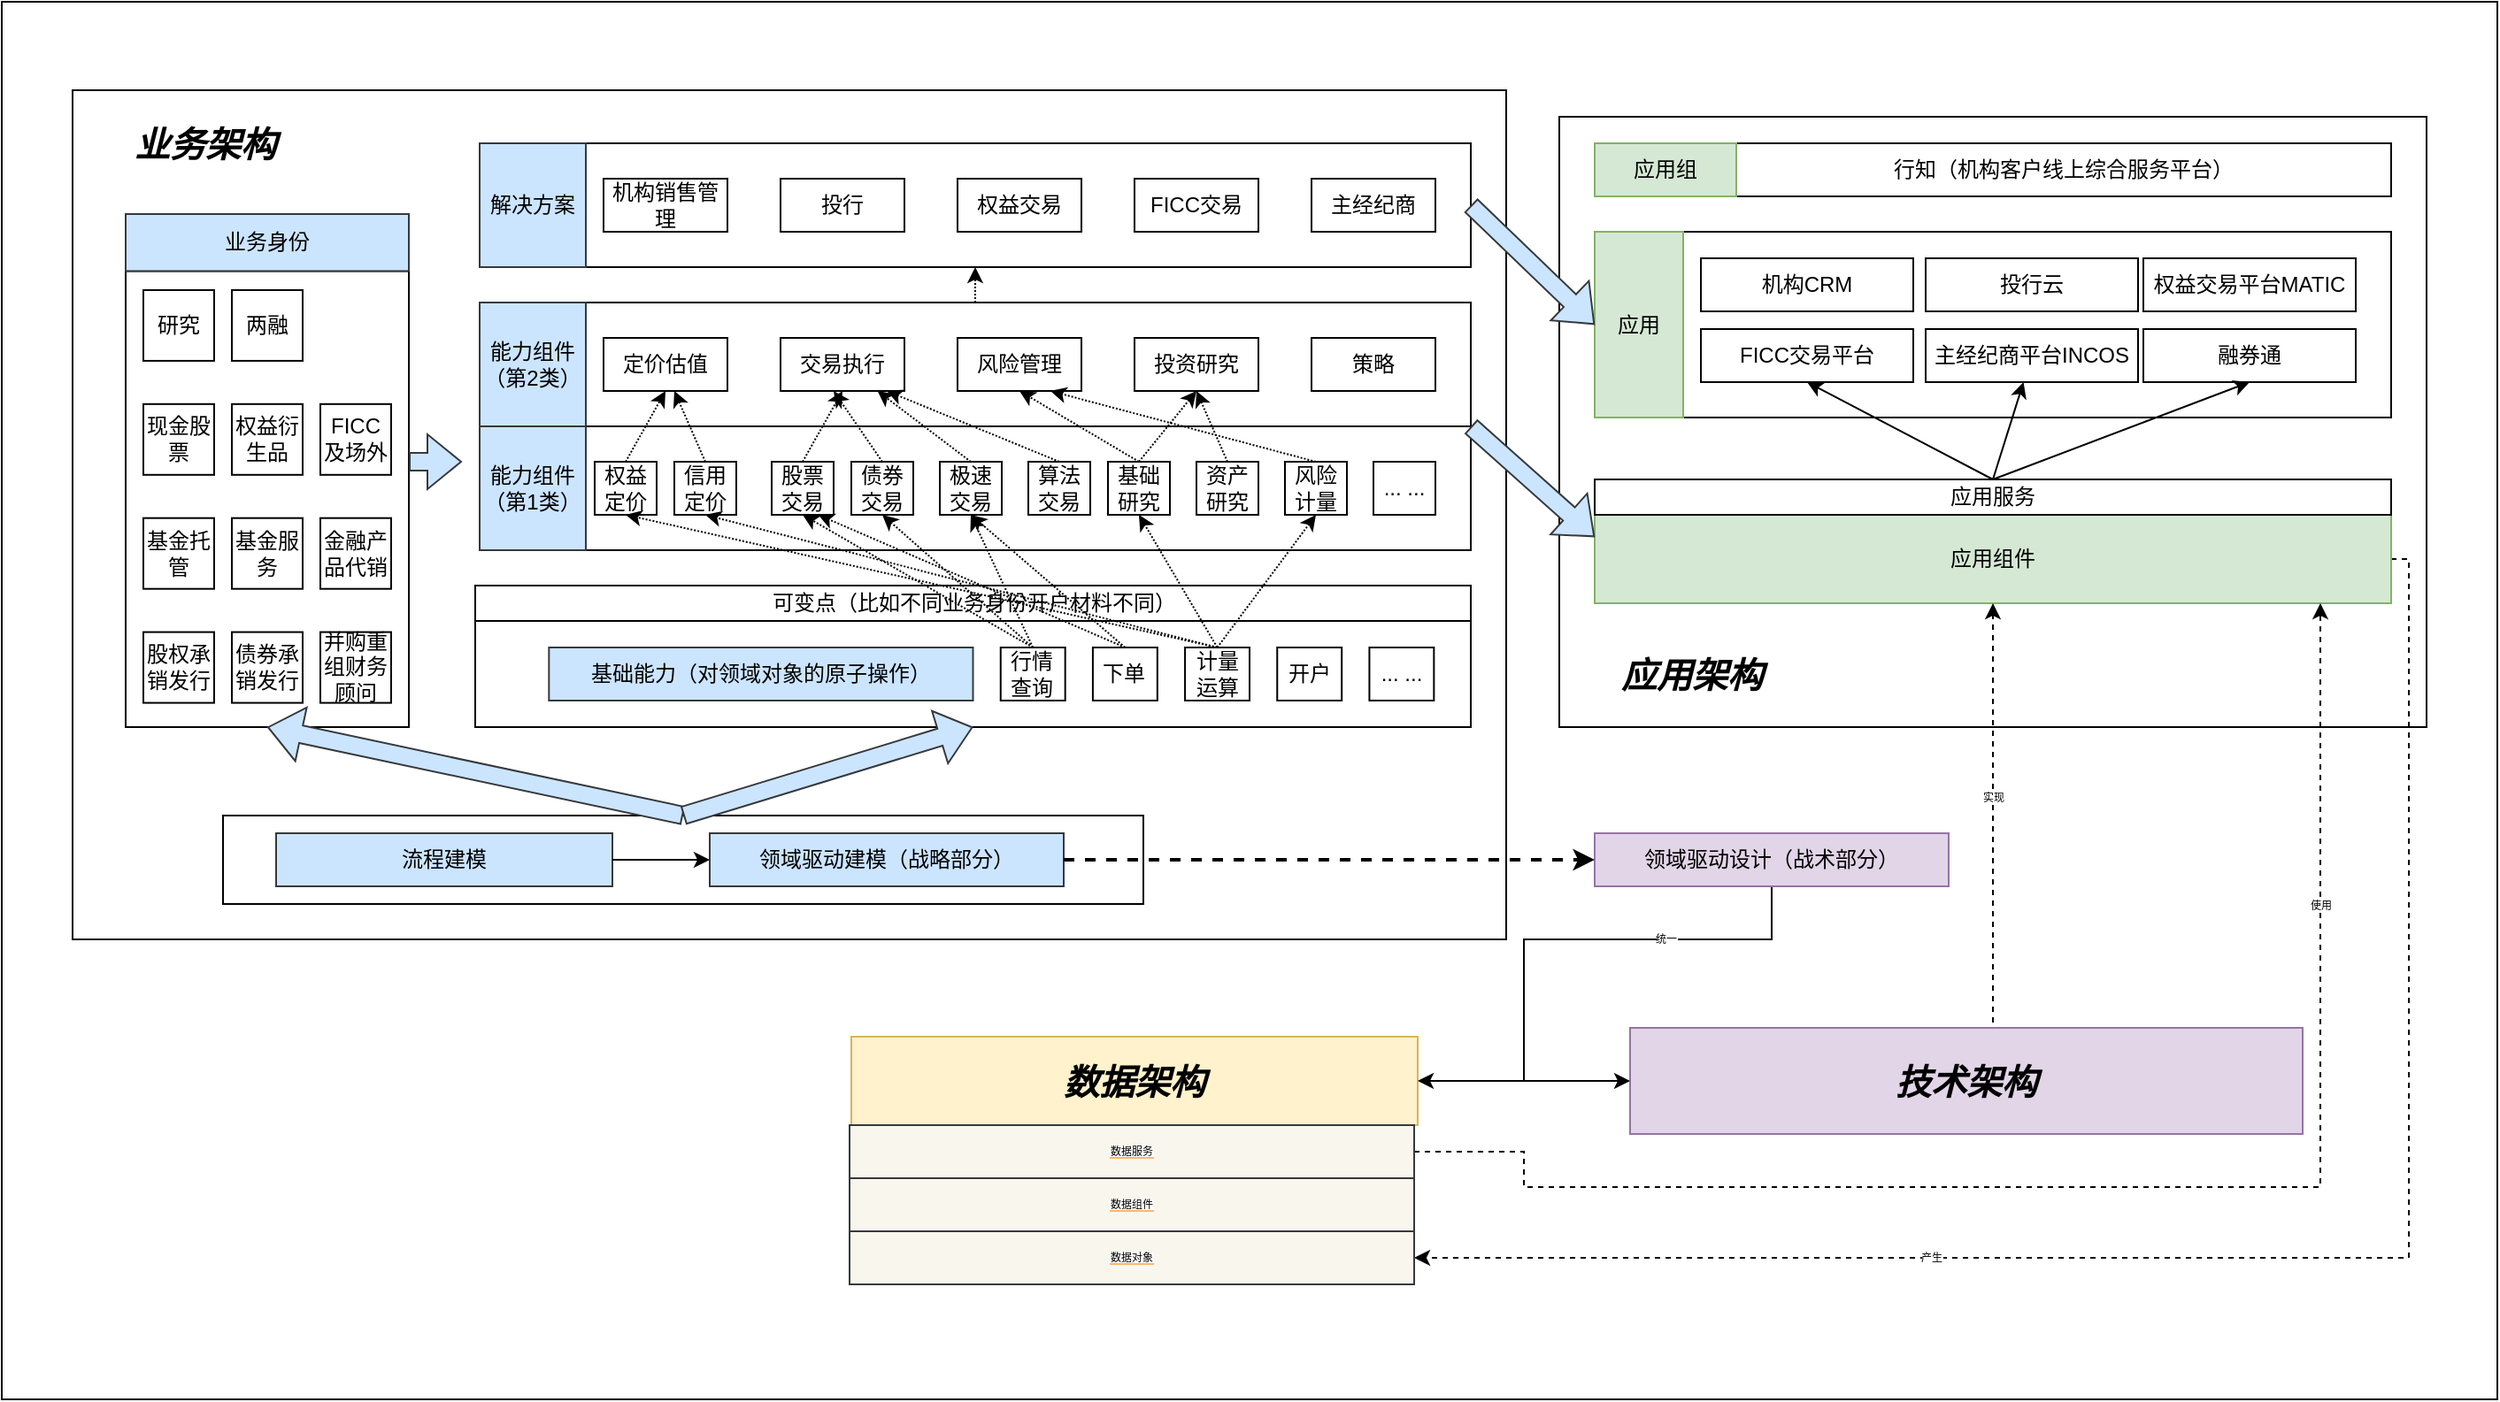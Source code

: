 <mxfile version="18.0.0" type="github">
  <diagram id="F-07AsuqGngknCG6S7us" name="第 1 页">
    <mxGraphModel dx="2365" dy="1393" grid="1" gridSize="10" guides="1" tooltips="1" connect="1" arrows="1" fold="1" page="1" pageScale="1" pageWidth="850" pageHeight="1100" math="0" shadow="0">
      <root>
        <mxCell id="0" />
        <mxCell id="1" parent="0" />
        <mxCell id="gdBLPPlD3JlrtYlogpjC-156" value="" style="rounded=0;whiteSpace=wrap;html=1;labelBackgroundColor=#FFB570;fontSize=6;fontColor=#000000;" vertex="1" parent="1">
          <mxGeometry x="150" y="155" width="1410" height="790" as="geometry" />
        </mxCell>
        <mxCell id="gdBLPPlD3JlrtYlogpjC-147" value="" style="rounded=0;whiteSpace=wrap;html=1;" vertex="1" parent="1">
          <mxGeometry x="190" y="205" width="810" height="480" as="geometry" />
        </mxCell>
        <mxCell id="gdBLPPlD3JlrtYlogpjC-146" value="" style="rounded=0;whiteSpace=wrap;html=1;" vertex="1" parent="1">
          <mxGeometry x="1030" y="220" width="490" height="345" as="geometry" />
        </mxCell>
        <mxCell id="gdBLPPlD3JlrtYlogpjC-123" value="" style="rounded=0;whiteSpace=wrap;html=1;" vertex="1" parent="1">
          <mxGeometry x="1100" y="285" width="400" height="105" as="geometry" />
        </mxCell>
        <mxCell id="gdBLPPlD3JlrtYlogpjC-18" value="" style="group" vertex="1" connectable="0" parent="1">
          <mxGeometry x="275" y="615" width="520" height="50" as="geometry" />
        </mxCell>
        <mxCell id="gdBLPPlD3JlrtYlogpjC-16" value="" style="rounded=0;whiteSpace=wrap;html=1;" vertex="1" parent="gdBLPPlD3JlrtYlogpjC-18">
          <mxGeometry width="520" height="50" as="geometry" />
        </mxCell>
        <mxCell id="gdBLPPlD3JlrtYlogpjC-14" value="流程建模" style="rounded=0;whiteSpace=wrap;html=1;fillColor=#cce5ff;strokeColor=#36393d;" vertex="1" parent="gdBLPPlD3JlrtYlogpjC-18">
          <mxGeometry x="30" y="10" width="190" height="30" as="geometry" />
        </mxCell>
        <mxCell id="gdBLPPlD3JlrtYlogpjC-15" value="领域驱动建模（战略部分）" style="rounded=0;whiteSpace=wrap;html=1;fillColor=#cce5ff;strokeColor=#36393d;" vertex="1" parent="gdBLPPlD3JlrtYlogpjC-18">
          <mxGeometry x="275" y="10" width="200" height="30" as="geometry" />
        </mxCell>
        <mxCell id="gdBLPPlD3JlrtYlogpjC-17" style="edgeStyle=orthogonalEdgeStyle;curved=1;rounded=0;orthogonalLoop=1;jettySize=auto;html=1;exitX=1;exitY=0.5;exitDx=0;exitDy=0;entryX=0;entryY=0.5;entryDx=0;entryDy=0;" edge="1" parent="gdBLPPlD3JlrtYlogpjC-18" source="gdBLPPlD3JlrtYlogpjC-14" target="gdBLPPlD3JlrtYlogpjC-15">
          <mxGeometry relative="1" as="geometry" />
        </mxCell>
        <mxCell id="gdBLPPlD3JlrtYlogpjC-73" value="" style="group" vertex="1" connectable="0" parent="1">
          <mxGeometry x="220" y="275" width="160" height="290" as="geometry" />
        </mxCell>
        <mxCell id="w-5nDEa_0-9KYwIn5jIa-20" value="" style="rounded=0;whiteSpace=wrap;html=1;" parent="gdBLPPlD3JlrtYlogpjC-73" vertex="1">
          <mxGeometry y="32.222" width="160" height="257.778" as="geometry" />
        </mxCell>
        <mxCell id="w-5nDEa_0-9KYwIn5jIa-6" value="研究" style="whiteSpace=wrap;html=1;aspect=fixed;" parent="gdBLPPlD3JlrtYlogpjC-73" vertex="1">
          <mxGeometry x="10" y="42.963" width="40" height="40" as="geometry" />
        </mxCell>
        <mxCell id="w-5nDEa_0-9KYwIn5jIa-7" value="两融" style="whiteSpace=wrap;html=1;aspect=fixed;" parent="gdBLPPlD3JlrtYlogpjC-73" vertex="1">
          <mxGeometry x="60" y="42.963" width="40" height="40" as="geometry" />
        </mxCell>
        <mxCell id="w-5nDEa_0-9KYwIn5jIa-8" value="现金股票" style="whiteSpace=wrap;html=1;aspect=fixed;" parent="gdBLPPlD3JlrtYlogpjC-73" vertex="1">
          <mxGeometry x="10" y="107.407" width="40" height="40" as="geometry" />
        </mxCell>
        <mxCell id="w-5nDEa_0-9KYwIn5jIa-9" value="权益衍生品" style="whiteSpace=wrap;html=1;aspect=fixed;" parent="gdBLPPlD3JlrtYlogpjC-73" vertex="1">
          <mxGeometry x="60" y="107.407" width="40" height="40" as="geometry" />
        </mxCell>
        <mxCell id="w-5nDEa_0-9KYwIn5jIa-10" value="FICC及场外" style="whiteSpace=wrap;html=1;aspect=fixed;" parent="gdBLPPlD3JlrtYlogpjC-73" vertex="1">
          <mxGeometry x="110" y="107.407" width="40" height="40" as="geometry" />
        </mxCell>
        <mxCell id="w-5nDEa_0-9KYwIn5jIa-11" value="基金托管" style="whiteSpace=wrap;html=1;aspect=fixed;" parent="gdBLPPlD3JlrtYlogpjC-73" vertex="1">
          <mxGeometry x="10" y="171.852" width="40" height="40" as="geometry" />
        </mxCell>
        <mxCell id="w-5nDEa_0-9KYwIn5jIa-12" value="基金服务" style="whiteSpace=wrap;html=1;aspect=fixed;" parent="gdBLPPlD3JlrtYlogpjC-73" vertex="1">
          <mxGeometry x="60" y="171.852" width="40" height="40" as="geometry" />
        </mxCell>
        <mxCell id="w-5nDEa_0-9KYwIn5jIa-13" value="金融产品代销" style="whiteSpace=wrap;html=1;aspect=fixed;" parent="gdBLPPlD3JlrtYlogpjC-73" vertex="1">
          <mxGeometry x="110" y="171.852" width="40" height="40" as="geometry" />
        </mxCell>
        <mxCell id="w-5nDEa_0-9KYwIn5jIa-14" value="股权承销发行" style="whiteSpace=wrap;html=1;aspect=fixed;" parent="gdBLPPlD3JlrtYlogpjC-73" vertex="1">
          <mxGeometry x="10" y="236.296" width="40" height="40" as="geometry" />
        </mxCell>
        <mxCell id="w-5nDEa_0-9KYwIn5jIa-15" value="债券承销发行" style="whiteSpace=wrap;html=1;aspect=fixed;" parent="gdBLPPlD3JlrtYlogpjC-73" vertex="1">
          <mxGeometry x="60" y="236.296" width="40" height="40" as="geometry" />
        </mxCell>
        <mxCell id="w-5nDEa_0-9KYwIn5jIa-16" value="并购重组财务顾问" style="whiteSpace=wrap;html=1;aspect=fixed;" parent="gdBLPPlD3JlrtYlogpjC-73" vertex="1">
          <mxGeometry x="110" y="236.296" width="40" height="40" as="geometry" />
        </mxCell>
        <mxCell id="gdBLPPlD3JlrtYlogpjC-1" value="业务身份" style="rounded=0;whiteSpace=wrap;html=1;fillColor=#cce5ff;strokeColor=#36393d;" vertex="1" parent="gdBLPPlD3JlrtYlogpjC-73">
          <mxGeometry width="160" height="32.222" as="geometry" />
        </mxCell>
        <mxCell id="gdBLPPlD3JlrtYlogpjC-75" value="" style="group;fillColor=#cce5ff;strokeColor=#36393d;" vertex="1" connectable="0" parent="1">
          <mxGeometry x="420" y="395" width="560" height="70" as="geometry" />
        </mxCell>
        <mxCell id="gdBLPPlD3JlrtYlogpjC-67" value="" style="rounded=0;whiteSpace=wrap;html=1;" vertex="1" parent="gdBLPPlD3JlrtYlogpjC-75">
          <mxGeometry width="560" height="70" as="geometry" />
        </mxCell>
        <mxCell id="gdBLPPlD3JlrtYlogpjC-41" value="权益定价" style="rounded=0;whiteSpace=wrap;html=1;" vertex="1" parent="gdBLPPlD3JlrtYlogpjC-75">
          <mxGeometry x="65" y="20" width="35" height="30" as="geometry" />
        </mxCell>
        <mxCell id="gdBLPPlD3JlrtYlogpjC-43" value="信用定价" style="rounded=0;whiteSpace=wrap;html=1;" vertex="1" parent="gdBLPPlD3JlrtYlogpjC-75">
          <mxGeometry x="110" y="20" width="35" height="30" as="geometry" />
        </mxCell>
        <mxCell id="gdBLPPlD3JlrtYlogpjC-44" value="股票交易" style="rounded=0;whiteSpace=wrap;html=1;" vertex="1" parent="gdBLPPlD3JlrtYlogpjC-75">
          <mxGeometry x="165" y="20" width="35" height="30" as="geometry" />
        </mxCell>
        <mxCell id="gdBLPPlD3JlrtYlogpjC-45" value="债券交易" style="rounded=0;whiteSpace=wrap;html=1;" vertex="1" parent="gdBLPPlD3JlrtYlogpjC-75">
          <mxGeometry x="210" y="20" width="35" height="30" as="geometry" />
        </mxCell>
        <mxCell id="gdBLPPlD3JlrtYlogpjC-46" value="极速交易" style="rounded=0;whiteSpace=wrap;html=1;" vertex="1" parent="gdBLPPlD3JlrtYlogpjC-75">
          <mxGeometry x="260" y="20" width="35" height="30" as="geometry" />
        </mxCell>
        <mxCell id="gdBLPPlD3JlrtYlogpjC-50" value="算法交易" style="rounded=0;whiteSpace=wrap;html=1;" vertex="1" parent="gdBLPPlD3JlrtYlogpjC-75">
          <mxGeometry x="310" y="20" width="35" height="30" as="geometry" />
        </mxCell>
        <mxCell id="gdBLPPlD3JlrtYlogpjC-55" value="基础研究" style="rounded=0;whiteSpace=wrap;html=1;" vertex="1" parent="gdBLPPlD3JlrtYlogpjC-75">
          <mxGeometry x="355" y="20" width="35" height="30" as="geometry" />
        </mxCell>
        <mxCell id="gdBLPPlD3JlrtYlogpjC-56" value="资产研究" style="rounded=0;whiteSpace=wrap;html=1;" vertex="1" parent="gdBLPPlD3JlrtYlogpjC-75">
          <mxGeometry x="405" y="20" width="35" height="30" as="geometry" />
        </mxCell>
        <mxCell id="gdBLPPlD3JlrtYlogpjC-57" value="风险计量" style="rounded=0;whiteSpace=wrap;html=1;" vertex="1" parent="gdBLPPlD3JlrtYlogpjC-75">
          <mxGeometry x="455" y="20" width="35" height="30" as="geometry" />
        </mxCell>
        <mxCell id="gdBLPPlD3JlrtYlogpjC-58" value="... ..." style="rounded=0;whiteSpace=wrap;html=1;" vertex="1" parent="gdBLPPlD3JlrtYlogpjC-75">
          <mxGeometry x="505" y="20" width="35" height="30" as="geometry" />
        </mxCell>
        <mxCell id="gdBLPPlD3JlrtYlogpjC-70" value="能力组件（第1类）" style="rounded=0;whiteSpace=wrap;html=1;fillColor=#cce5ff;strokeColor=#36393d;" vertex="1" parent="gdBLPPlD3JlrtYlogpjC-75">
          <mxGeometry width="60" height="70" as="geometry" />
        </mxCell>
        <mxCell id="gdBLPPlD3JlrtYlogpjC-76" value="" style="group" vertex="1" connectable="0" parent="1">
          <mxGeometry x="420" y="325" width="560" height="70" as="geometry" />
        </mxCell>
        <mxCell id="gdBLPPlD3JlrtYlogpjC-68" value="" style="rounded=0;whiteSpace=wrap;html=1;" vertex="1" parent="gdBLPPlD3JlrtYlogpjC-76">
          <mxGeometry width="560" height="70" as="geometry" />
        </mxCell>
        <mxCell id="gdBLPPlD3JlrtYlogpjC-33" value="定价估值" style="rounded=0;whiteSpace=wrap;html=1;" vertex="1" parent="gdBLPPlD3JlrtYlogpjC-76">
          <mxGeometry x="70" y="20" width="70" height="30" as="geometry" />
        </mxCell>
        <mxCell id="gdBLPPlD3JlrtYlogpjC-36" value="交易执行" style="rounded=0;whiteSpace=wrap;html=1;" vertex="1" parent="gdBLPPlD3JlrtYlogpjC-76">
          <mxGeometry x="170" y="20" width="70" height="30" as="geometry" />
        </mxCell>
        <mxCell id="gdBLPPlD3JlrtYlogpjC-37" value="风险管理" style="rounded=0;whiteSpace=wrap;html=1;" vertex="1" parent="gdBLPPlD3JlrtYlogpjC-76">
          <mxGeometry x="270" y="20" width="70" height="30" as="geometry" />
        </mxCell>
        <mxCell id="gdBLPPlD3JlrtYlogpjC-39" value="投资研究" style="rounded=0;whiteSpace=wrap;html=1;" vertex="1" parent="gdBLPPlD3JlrtYlogpjC-76">
          <mxGeometry x="370" y="20" width="70" height="30" as="geometry" />
        </mxCell>
        <mxCell id="gdBLPPlD3JlrtYlogpjC-54" value="策略" style="rounded=0;whiteSpace=wrap;html=1;" vertex="1" parent="gdBLPPlD3JlrtYlogpjC-76">
          <mxGeometry x="470" y="20" width="70" height="30" as="geometry" />
        </mxCell>
        <mxCell id="gdBLPPlD3JlrtYlogpjC-71" value="能力组件（第2类）" style="rounded=0;whiteSpace=wrap;html=1;fillColor=#cce5ff;strokeColor=#36393d;" vertex="1" parent="gdBLPPlD3JlrtYlogpjC-76">
          <mxGeometry width="60" height="70" as="geometry" />
        </mxCell>
        <mxCell id="gdBLPPlD3JlrtYlogpjC-77" value="" style="group" vertex="1" connectable="0" parent="1">
          <mxGeometry x="420" y="235" width="560" height="70" as="geometry" />
        </mxCell>
        <mxCell id="gdBLPPlD3JlrtYlogpjC-78" value="" style="rounded=0;whiteSpace=wrap;html=1;" vertex="1" parent="gdBLPPlD3JlrtYlogpjC-77">
          <mxGeometry width="560" height="70" as="geometry" />
        </mxCell>
        <mxCell id="gdBLPPlD3JlrtYlogpjC-79" value="机构销售管理" style="rounded=0;whiteSpace=wrap;html=1;" vertex="1" parent="gdBLPPlD3JlrtYlogpjC-77">
          <mxGeometry x="70" y="20" width="70" height="30" as="geometry" />
        </mxCell>
        <mxCell id="gdBLPPlD3JlrtYlogpjC-80" value="投行" style="rounded=0;whiteSpace=wrap;html=1;" vertex="1" parent="gdBLPPlD3JlrtYlogpjC-77">
          <mxGeometry x="170" y="20" width="70" height="30" as="geometry" />
        </mxCell>
        <mxCell id="gdBLPPlD3JlrtYlogpjC-81" value="权益交易" style="rounded=0;whiteSpace=wrap;html=1;" vertex="1" parent="gdBLPPlD3JlrtYlogpjC-77">
          <mxGeometry x="270" y="20" width="70" height="30" as="geometry" />
        </mxCell>
        <mxCell id="gdBLPPlD3JlrtYlogpjC-82" value="FICC交易" style="rounded=0;whiteSpace=wrap;html=1;" vertex="1" parent="gdBLPPlD3JlrtYlogpjC-77">
          <mxGeometry x="370" y="20" width="70" height="30" as="geometry" />
        </mxCell>
        <mxCell id="gdBLPPlD3JlrtYlogpjC-83" value="主经纪商" style="rounded=0;whiteSpace=wrap;html=1;" vertex="1" parent="gdBLPPlD3JlrtYlogpjC-77">
          <mxGeometry x="470" y="20" width="70" height="30" as="geometry" />
        </mxCell>
        <mxCell id="gdBLPPlD3JlrtYlogpjC-84" value="解决方案" style="rounded=0;whiteSpace=wrap;html=1;fillColor=#cce5ff;strokeColor=#36393d;" vertex="1" parent="gdBLPPlD3JlrtYlogpjC-77">
          <mxGeometry width="60" height="70" as="geometry" />
        </mxCell>
        <mxCell id="gdBLPPlD3JlrtYlogpjC-88" value="" style="shape=flexArrow;endArrow=classic;html=1;rounded=0;curved=1;fillColor=#cce5ff;strokeColor=#36393d;" edge="1" parent="1">
          <mxGeometry width="50" height="50" relative="1" as="geometry">
            <mxPoint x="380" y="415" as="sourcePoint" />
            <mxPoint x="410" y="415" as="targetPoint" />
          </mxGeometry>
        </mxCell>
        <mxCell id="gdBLPPlD3JlrtYlogpjC-90" value="" style="group" vertex="1" connectable="0" parent="1">
          <mxGeometry x="417.5" y="485" width="562.5" height="80" as="geometry" />
        </mxCell>
        <mxCell id="gdBLPPlD3JlrtYlogpjC-69" value="" style="group" vertex="1" connectable="0" parent="gdBLPPlD3JlrtYlogpjC-90">
          <mxGeometry y="20" width="562.5" height="60" as="geometry" />
        </mxCell>
        <mxCell id="gdBLPPlD3JlrtYlogpjC-65" value="" style="rounded=0;whiteSpace=wrap;html=1;" vertex="1" parent="gdBLPPlD3JlrtYlogpjC-69">
          <mxGeometry width="562.5" height="60" as="geometry" />
        </mxCell>
        <mxCell id="gdBLPPlD3JlrtYlogpjC-59" value="行情查询" style="rounded=0;whiteSpace=wrap;html=1;" vertex="1" parent="gdBLPPlD3JlrtYlogpjC-69">
          <mxGeometry x="296.875" y="15" width="36.458" height="30" as="geometry" />
        </mxCell>
        <mxCell id="gdBLPPlD3JlrtYlogpjC-60" value="下单" style="rounded=0;whiteSpace=wrap;html=1;" vertex="1" parent="gdBLPPlD3JlrtYlogpjC-69">
          <mxGeometry x="348.958" y="15" width="36.458" height="30" as="geometry" />
        </mxCell>
        <mxCell id="gdBLPPlD3JlrtYlogpjC-61" value="计量运算" style="rounded=0;whiteSpace=wrap;html=1;" vertex="1" parent="gdBLPPlD3JlrtYlogpjC-69">
          <mxGeometry x="401.042" y="15" width="36.458" height="30" as="geometry" />
        </mxCell>
        <mxCell id="gdBLPPlD3JlrtYlogpjC-63" value="... ..." style="rounded=0;whiteSpace=wrap;html=1;" vertex="1" parent="gdBLPPlD3JlrtYlogpjC-69">
          <mxGeometry x="505.208" y="15" width="36.458" height="30" as="geometry" />
        </mxCell>
        <mxCell id="gdBLPPlD3JlrtYlogpjC-64" value="开户" style="rounded=0;whiteSpace=wrap;html=1;" vertex="1" parent="gdBLPPlD3JlrtYlogpjC-69">
          <mxGeometry x="453.125" y="15" width="36.458" height="30" as="geometry" />
        </mxCell>
        <mxCell id="gdBLPPlD3JlrtYlogpjC-66" value="基础能力（对领域对象的原子操作）" style="text;html=1;strokeColor=#36393d;fillColor=#cce5ff;align=center;verticalAlign=middle;whiteSpace=wrap;rounded=0;" vertex="1" parent="gdBLPPlD3JlrtYlogpjC-69">
          <mxGeometry x="41.667" y="15" width="239.583" height="30" as="geometry" />
        </mxCell>
        <mxCell id="gdBLPPlD3JlrtYlogpjC-72" value="可变点（比如不同业务身份开户材料不同）" style="rounded=0;whiteSpace=wrap;html=1;" vertex="1" parent="gdBLPPlD3JlrtYlogpjC-90">
          <mxGeometry width="562.5" height="20" as="geometry" />
        </mxCell>
        <mxCell id="gdBLPPlD3JlrtYlogpjC-95" style="edgeStyle=none;rounded=0;orthogonalLoop=1;jettySize=auto;html=1;exitX=0.5;exitY=0;exitDx=0;exitDy=0;entryX=0.5;entryY=1;entryDx=0;entryDy=0;dashed=1;dashPattern=1 1;" edge="1" parent="1" source="gdBLPPlD3JlrtYlogpjC-59" target="gdBLPPlD3JlrtYlogpjC-44">
          <mxGeometry relative="1" as="geometry" />
        </mxCell>
        <mxCell id="gdBLPPlD3JlrtYlogpjC-96" style="edgeStyle=none;rounded=0;orthogonalLoop=1;jettySize=auto;html=1;exitX=0.5;exitY=0;exitDx=0;exitDy=0;entryX=0.5;entryY=1;entryDx=0;entryDy=0;dashed=1;dashPattern=1 1;" edge="1" parent="1" source="gdBLPPlD3JlrtYlogpjC-59" target="gdBLPPlD3JlrtYlogpjC-45">
          <mxGeometry relative="1" as="geometry" />
        </mxCell>
        <mxCell id="gdBLPPlD3JlrtYlogpjC-97" style="edgeStyle=none;rounded=0;orthogonalLoop=1;jettySize=auto;html=1;exitX=0.5;exitY=0;exitDx=0;exitDy=0;entryX=0.5;entryY=1;entryDx=0;entryDy=0;dashed=1;dashPattern=1 1;" edge="1" parent="1" source="gdBLPPlD3JlrtYlogpjC-59" target="gdBLPPlD3JlrtYlogpjC-46">
          <mxGeometry relative="1" as="geometry" />
        </mxCell>
        <mxCell id="gdBLPPlD3JlrtYlogpjC-98" style="edgeStyle=none;rounded=0;orthogonalLoop=1;jettySize=auto;html=1;exitX=0.5;exitY=0;exitDx=0;exitDy=0;entryX=0.5;entryY=1;entryDx=0;entryDy=0;dashed=1;dashPattern=1 1;" edge="1" parent="1" source="gdBLPPlD3JlrtYlogpjC-60" target="gdBLPPlD3JlrtYlogpjC-46">
          <mxGeometry relative="1" as="geometry" />
        </mxCell>
        <mxCell id="gdBLPPlD3JlrtYlogpjC-99" style="edgeStyle=none;rounded=0;orthogonalLoop=1;jettySize=auto;html=1;exitX=0.5;exitY=0;exitDx=0;exitDy=0;entryX=0.75;entryY=1;entryDx=0;entryDy=0;dashed=1;dashPattern=1 1;" edge="1" parent="1" source="gdBLPPlD3JlrtYlogpjC-60" target="gdBLPPlD3JlrtYlogpjC-44">
          <mxGeometry relative="1" as="geometry" />
        </mxCell>
        <mxCell id="gdBLPPlD3JlrtYlogpjC-100" style="edgeStyle=none;rounded=0;orthogonalLoop=1;jettySize=auto;html=1;exitX=0.5;exitY=0;exitDx=0;exitDy=0;entryX=0.5;entryY=1;entryDx=0;entryDy=0;dashed=1;dashPattern=1 1;" edge="1" parent="1" source="gdBLPPlD3JlrtYlogpjC-61" target="gdBLPPlD3JlrtYlogpjC-41">
          <mxGeometry relative="1" as="geometry" />
        </mxCell>
        <mxCell id="gdBLPPlD3JlrtYlogpjC-101" style="edgeStyle=none;rounded=0;orthogonalLoop=1;jettySize=auto;html=1;exitX=0.5;exitY=0;exitDx=0;exitDy=0;entryX=0.5;entryY=1;entryDx=0;entryDy=0;dashed=1;dashPattern=1 1;" edge="1" parent="1" source="gdBLPPlD3JlrtYlogpjC-61" target="gdBLPPlD3JlrtYlogpjC-43">
          <mxGeometry relative="1" as="geometry" />
        </mxCell>
        <mxCell id="gdBLPPlD3JlrtYlogpjC-102" style="edgeStyle=none;rounded=0;orthogonalLoop=1;jettySize=auto;html=1;exitX=0.5;exitY=0;exitDx=0;exitDy=0;entryX=0.5;entryY=1;entryDx=0;entryDy=0;dashed=1;dashPattern=1 1;" edge="1" parent="1" source="gdBLPPlD3JlrtYlogpjC-61" target="gdBLPPlD3JlrtYlogpjC-57">
          <mxGeometry relative="1" as="geometry" />
        </mxCell>
        <mxCell id="gdBLPPlD3JlrtYlogpjC-103" style="edgeStyle=none;rounded=0;orthogonalLoop=1;jettySize=auto;html=1;exitX=0.5;exitY=0;exitDx=0;exitDy=0;entryX=0.5;entryY=1;entryDx=0;entryDy=0;dashed=1;dashPattern=1 1;" edge="1" parent="1" source="gdBLPPlD3JlrtYlogpjC-61" target="gdBLPPlD3JlrtYlogpjC-55">
          <mxGeometry relative="1" as="geometry" />
        </mxCell>
        <mxCell id="gdBLPPlD3JlrtYlogpjC-104" style="edgeStyle=none;rounded=0;orthogonalLoop=1;jettySize=auto;html=1;exitX=0.5;exitY=0;exitDx=0;exitDy=0;entryX=0.5;entryY=1;entryDx=0;entryDy=0;dashed=1;dashPattern=1 1;" edge="1" parent="1" source="gdBLPPlD3JlrtYlogpjC-41" target="gdBLPPlD3JlrtYlogpjC-33">
          <mxGeometry relative="1" as="geometry" />
        </mxCell>
        <mxCell id="gdBLPPlD3JlrtYlogpjC-105" style="edgeStyle=none;rounded=0;orthogonalLoop=1;jettySize=auto;html=1;exitX=0.5;exitY=0;exitDx=0;exitDy=0;dashed=1;dashPattern=1 1;" edge="1" parent="1" source="gdBLPPlD3JlrtYlogpjC-43">
          <mxGeometry relative="1" as="geometry">
            <mxPoint x="530" y="375" as="targetPoint" />
          </mxGeometry>
        </mxCell>
        <mxCell id="gdBLPPlD3JlrtYlogpjC-106" style="edgeStyle=none;rounded=0;orthogonalLoop=1;jettySize=auto;html=1;exitX=0.5;exitY=0;exitDx=0;exitDy=0;entryX=0.5;entryY=1;entryDx=0;entryDy=0;dashed=1;dashPattern=1 1;" edge="1" parent="1" source="gdBLPPlD3JlrtYlogpjC-44" target="gdBLPPlD3JlrtYlogpjC-36">
          <mxGeometry relative="1" as="geometry" />
        </mxCell>
        <mxCell id="gdBLPPlD3JlrtYlogpjC-107" style="edgeStyle=none;rounded=0;orthogonalLoop=1;jettySize=auto;html=1;exitX=0.5;exitY=0;exitDx=0;exitDy=0;dashed=1;dashPattern=1 1;" edge="1" parent="1" source="gdBLPPlD3JlrtYlogpjC-45">
          <mxGeometry relative="1" as="geometry">
            <mxPoint x="620" y="375" as="targetPoint" />
          </mxGeometry>
        </mxCell>
        <mxCell id="gdBLPPlD3JlrtYlogpjC-108" style="edgeStyle=none;rounded=0;orthogonalLoop=1;jettySize=auto;html=1;exitX=0.5;exitY=0;exitDx=0;exitDy=0;dashed=1;dashPattern=1 1;" edge="1" parent="1" source="gdBLPPlD3JlrtYlogpjC-46" target="gdBLPPlD3JlrtYlogpjC-36">
          <mxGeometry relative="1" as="geometry" />
        </mxCell>
        <mxCell id="gdBLPPlD3JlrtYlogpjC-109" style="edgeStyle=none;rounded=0;orthogonalLoop=1;jettySize=auto;html=1;exitX=0.5;exitY=0;exitDx=0;exitDy=0;dashed=1;dashPattern=1 1;" edge="1" parent="1" source="gdBLPPlD3JlrtYlogpjC-50">
          <mxGeometry relative="1" as="geometry">
            <mxPoint x="650" y="375" as="targetPoint" />
          </mxGeometry>
        </mxCell>
        <mxCell id="gdBLPPlD3JlrtYlogpjC-110" style="edgeStyle=none;rounded=0;orthogonalLoop=1;jettySize=auto;html=1;exitX=0.5;exitY=0;exitDx=0;exitDy=0;entryX=0.5;entryY=1;entryDx=0;entryDy=0;dashed=1;dashPattern=1 1;" edge="1" parent="1" source="gdBLPPlD3JlrtYlogpjC-55" target="gdBLPPlD3JlrtYlogpjC-37">
          <mxGeometry relative="1" as="geometry" />
        </mxCell>
        <mxCell id="gdBLPPlD3JlrtYlogpjC-111" style="edgeStyle=none;rounded=0;orthogonalLoop=1;jettySize=auto;html=1;exitX=0.5;exitY=0;exitDx=0;exitDy=0;entryX=0.5;entryY=1;entryDx=0;entryDy=0;dashed=1;dashPattern=1 1;" edge="1" parent="1" source="gdBLPPlD3JlrtYlogpjC-55" target="gdBLPPlD3JlrtYlogpjC-39">
          <mxGeometry relative="1" as="geometry" />
        </mxCell>
        <mxCell id="gdBLPPlD3JlrtYlogpjC-112" style="edgeStyle=none;rounded=0;orthogonalLoop=1;jettySize=auto;html=1;exitX=0.5;exitY=0;exitDx=0;exitDy=0;entryX=0.5;entryY=1;entryDx=0;entryDy=0;dashed=1;dashPattern=1 1;" edge="1" parent="1" source="gdBLPPlD3JlrtYlogpjC-56" target="gdBLPPlD3JlrtYlogpjC-39">
          <mxGeometry relative="1" as="geometry" />
        </mxCell>
        <mxCell id="gdBLPPlD3JlrtYlogpjC-113" style="edgeStyle=none;rounded=0;orthogonalLoop=1;jettySize=auto;html=1;exitX=0.5;exitY=0;exitDx=0;exitDy=0;entryX=0.75;entryY=1;entryDx=0;entryDy=0;dashed=1;dashPattern=1 1;" edge="1" parent="1" source="gdBLPPlD3JlrtYlogpjC-57" target="gdBLPPlD3JlrtYlogpjC-37">
          <mxGeometry relative="1" as="geometry" />
        </mxCell>
        <mxCell id="gdBLPPlD3JlrtYlogpjC-114" style="edgeStyle=none;rounded=0;orthogonalLoop=1;jettySize=auto;html=1;exitX=0.5;exitY=0;exitDx=0;exitDy=0;entryX=0.5;entryY=1;entryDx=0;entryDy=0;dashed=1;dashPattern=1 1;" edge="1" parent="1" source="gdBLPPlD3JlrtYlogpjC-68" target="gdBLPPlD3JlrtYlogpjC-78">
          <mxGeometry relative="1" as="geometry" />
        </mxCell>
        <mxCell id="gdBLPPlD3JlrtYlogpjC-115" value="机构CRM" style="rounded=0;whiteSpace=wrap;html=1;" vertex="1" parent="1">
          <mxGeometry x="1110" y="300" width="120" height="30" as="geometry" />
        </mxCell>
        <mxCell id="gdBLPPlD3JlrtYlogpjC-116" value="投行云" style="rounded=0;whiteSpace=wrap;html=1;" vertex="1" parent="1">
          <mxGeometry x="1237" y="300" width="120" height="30" as="geometry" />
        </mxCell>
        <mxCell id="gdBLPPlD3JlrtYlogpjC-117" value="权益交易平台MATIC" style="rounded=0;whiteSpace=wrap;html=1;" vertex="1" parent="1">
          <mxGeometry x="1360" y="300" width="120" height="30" as="geometry" />
        </mxCell>
        <mxCell id="gdBLPPlD3JlrtYlogpjC-118" value="FICC交易平台" style="rounded=0;whiteSpace=wrap;html=1;" vertex="1" parent="1">
          <mxGeometry x="1110" y="340" width="120" height="30" as="geometry" />
        </mxCell>
        <mxCell id="gdBLPPlD3JlrtYlogpjC-119" value="主经纪商平台INCOS" style="rounded=0;whiteSpace=wrap;html=1;" vertex="1" parent="1">
          <mxGeometry x="1237" y="340" width="120" height="30" as="geometry" />
        </mxCell>
        <mxCell id="gdBLPPlD3JlrtYlogpjC-124" value="" style="group" vertex="1" connectable="0" parent="1">
          <mxGeometry x="1050" y="235" width="450" height="30" as="geometry" />
        </mxCell>
        <mxCell id="gdBLPPlD3JlrtYlogpjC-121" value="行知（机构客户线上综合服务平台）" style="rounded=0;whiteSpace=wrap;html=1;" vertex="1" parent="gdBLPPlD3JlrtYlogpjC-124">
          <mxGeometry x="80" width="370" height="30" as="geometry" />
        </mxCell>
        <mxCell id="gdBLPPlD3JlrtYlogpjC-122" value="应用组" style="rounded=0;whiteSpace=wrap;html=1;fillColor=#d5e8d4;strokeColor=#82b366;" vertex="1" parent="gdBLPPlD3JlrtYlogpjC-124">
          <mxGeometry width="80" height="30" as="geometry" />
        </mxCell>
        <mxCell id="gdBLPPlD3JlrtYlogpjC-125" value="应用" style="rounded=0;whiteSpace=wrap;html=1;fillColor=#d5e8d4;strokeColor=#82b366;" vertex="1" parent="1">
          <mxGeometry x="1050" y="285" width="50" height="105" as="geometry" />
        </mxCell>
        <mxCell id="gdBLPPlD3JlrtYlogpjC-132" value="融券通" style="rounded=0;whiteSpace=wrap;html=1;" vertex="1" parent="1">
          <mxGeometry x="1360" y="340" width="120" height="30" as="geometry" />
        </mxCell>
        <mxCell id="gdBLPPlD3JlrtYlogpjC-162" style="edgeStyle=orthogonalEdgeStyle;rounded=0;orthogonalLoop=1;jettySize=auto;html=1;exitX=1;exitY=0.5;exitDx=0;exitDy=0;entryX=1;entryY=0.5;entryDx=0;entryDy=0;dashed=1;fontSize=6;fontColor=#000000;strokeWidth=1;" edge="1" parent="1" source="gdBLPPlD3JlrtYlogpjC-133" target="gdBLPPlD3JlrtYlogpjC-160">
          <mxGeometry relative="1" as="geometry">
            <Array as="points">
              <mxPoint x="1510" y="470" />
              <mxPoint x="1510" y="865" />
            </Array>
          </mxGeometry>
        </mxCell>
        <mxCell id="gdBLPPlD3JlrtYlogpjC-163" value="产生" style="edgeLabel;html=1;align=center;verticalAlign=middle;resizable=0;points=[];fontSize=6;fontColor=#000000;" vertex="1" connectable="0" parent="gdBLPPlD3JlrtYlogpjC-162">
          <mxGeometry x="-0.587" relative="1" as="geometry">
            <mxPoint x="-270" y="205" as="offset" />
          </mxGeometry>
        </mxCell>
        <mxCell id="gdBLPPlD3JlrtYlogpjC-133" value="应用组件" style="rounded=0;whiteSpace=wrap;html=1;fillColor=#d5e8d4;strokeColor=#82b366;" vertex="1" parent="1">
          <mxGeometry x="1050" y="445" width="450" height="50" as="geometry" />
        </mxCell>
        <mxCell id="gdBLPPlD3JlrtYlogpjC-138" style="edgeStyle=none;rounded=0;orthogonalLoop=1;jettySize=auto;html=1;exitX=0.5;exitY=0;exitDx=0;exitDy=0;entryX=0.5;entryY=1;entryDx=0;entryDy=0;" edge="1" parent="1" source="gdBLPPlD3JlrtYlogpjC-135" target="gdBLPPlD3JlrtYlogpjC-118">
          <mxGeometry relative="1" as="geometry" />
        </mxCell>
        <mxCell id="gdBLPPlD3JlrtYlogpjC-139" style="edgeStyle=none;rounded=0;orthogonalLoop=1;jettySize=auto;html=1;exitX=0.5;exitY=0;exitDx=0;exitDy=0;" edge="1" parent="1" source="gdBLPPlD3JlrtYlogpjC-135" target="gdBLPPlD3JlrtYlogpjC-119">
          <mxGeometry relative="1" as="geometry" />
        </mxCell>
        <mxCell id="gdBLPPlD3JlrtYlogpjC-140" style="edgeStyle=none;rounded=0;orthogonalLoop=1;jettySize=auto;html=1;exitX=0.5;exitY=0;exitDx=0;exitDy=0;entryX=0.5;entryY=1;entryDx=0;entryDy=0;" edge="1" parent="1" source="gdBLPPlD3JlrtYlogpjC-135" target="gdBLPPlD3JlrtYlogpjC-132">
          <mxGeometry relative="1" as="geometry" />
        </mxCell>
        <mxCell id="gdBLPPlD3JlrtYlogpjC-135" value="应用服务" style="rounded=0;whiteSpace=wrap;html=1;" vertex="1" parent="1">
          <mxGeometry x="1050" y="425" width="450" height="20" as="geometry" />
        </mxCell>
        <mxCell id="gdBLPPlD3JlrtYlogpjC-136" value="" style="shape=flexArrow;endArrow=classic;html=1;rounded=0;entryX=0;entryY=0.25;entryDx=0;entryDy=0;exitX=1;exitY=0;exitDx=0;exitDy=0;fillColor=#cce5ff;strokeColor=#36393d;" edge="1" parent="1" source="gdBLPPlD3JlrtYlogpjC-67" target="gdBLPPlD3JlrtYlogpjC-133">
          <mxGeometry width="50" height="50" relative="1" as="geometry">
            <mxPoint x="1130" y="475" as="sourcePoint" />
            <mxPoint x="1180" y="425" as="targetPoint" />
          </mxGeometry>
        </mxCell>
        <mxCell id="gdBLPPlD3JlrtYlogpjC-137" value="" style="shape=flexArrow;endArrow=classic;html=1;rounded=0;entryX=0;entryY=0.5;entryDx=0;entryDy=0;exitX=1;exitY=0.5;exitDx=0;exitDy=0;fillColor=#cce5ff;strokeColor=#36393d;" edge="1" parent="1" source="gdBLPPlD3JlrtYlogpjC-78" target="gdBLPPlD3JlrtYlogpjC-125">
          <mxGeometry width="50" height="50" relative="1" as="geometry">
            <mxPoint x="990" y="405" as="sourcePoint" />
            <mxPoint x="1060" y="467.5" as="targetPoint" />
          </mxGeometry>
        </mxCell>
        <mxCell id="gdBLPPlD3JlrtYlogpjC-142" value="&lt;font style=&quot;font-size: 20px;&quot;&gt;&lt;i style=&quot;&quot;&gt;&lt;b style=&quot;&quot;&gt;数据架构&lt;/b&gt;&lt;/i&gt;&lt;/font&gt;" style="rounded=0;whiteSpace=wrap;html=1;fillColor=#fff2cc;strokeColor=#d6b656;" vertex="1" parent="1">
          <mxGeometry x="630" y="740" width="320" height="50" as="geometry" />
        </mxCell>
        <mxCell id="gdBLPPlD3JlrtYlogpjC-169" style="edgeStyle=orthogonalEdgeStyle;rounded=0;orthogonalLoop=1;jettySize=auto;html=1;exitX=0.5;exitY=0;exitDx=0;exitDy=0;dashed=1;fontSize=6;fontColor=#000000;strokeWidth=1;" edge="1" parent="1" source="gdBLPPlD3JlrtYlogpjC-143" target="gdBLPPlD3JlrtYlogpjC-133">
          <mxGeometry relative="1" as="geometry">
            <Array as="points">
              <mxPoint x="1275" y="735" />
            </Array>
          </mxGeometry>
        </mxCell>
        <mxCell id="gdBLPPlD3JlrtYlogpjC-170" value="实现" style="edgeLabel;html=1;align=center;verticalAlign=middle;resizable=0;points=[];fontSize=6;fontColor=#000000;" vertex="1" connectable="0" parent="gdBLPPlD3JlrtYlogpjC-169">
          <mxGeometry x="-0.051" relative="1" as="geometry">
            <mxPoint y="-24" as="offset" />
          </mxGeometry>
        </mxCell>
        <mxCell id="gdBLPPlD3JlrtYlogpjC-143" value="&lt;font style=&quot;font-size: 20px;&quot;&gt;&lt;b style=&quot;&quot;&gt;&lt;i style=&quot;&quot;&gt;技术架构&lt;/i&gt;&lt;/b&gt;&lt;/font&gt;" style="rounded=0;whiteSpace=wrap;html=1;fillColor=#e1d5e7;strokeColor=#9673a6;" vertex="1" parent="1">
          <mxGeometry x="1070" y="735" width="380" height="60" as="geometry" />
        </mxCell>
        <mxCell id="gdBLPPlD3JlrtYlogpjC-144" value="" style="shape=flexArrow;endArrow=classic;html=1;rounded=0;entryX=0.5;entryY=1;entryDx=0;entryDy=0;exitX=0.5;exitY=0;exitDx=0;exitDy=0;fillColor=#cce5ff;strokeColor=#36393d;" edge="1" parent="1" source="gdBLPPlD3JlrtYlogpjC-16" target="w-5nDEa_0-9KYwIn5jIa-20">
          <mxGeometry width="50" height="50" relative="1" as="geometry">
            <mxPoint x="990" y="405" as="sourcePoint" />
            <mxPoint x="1060" y="467.5" as="targetPoint" />
          </mxGeometry>
        </mxCell>
        <mxCell id="gdBLPPlD3JlrtYlogpjC-145" value="" style="shape=flexArrow;endArrow=classic;html=1;rounded=0;entryX=0.5;entryY=1;entryDx=0;entryDy=0;exitX=0.5;exitY=0;exitDx=0;exitDy=0;fillColor=#cce5ff;strokeColor=#36393d;" edge="1" parent="1" source="gdBLPPlD3JlrtYlogpjC-16" target="gdBLPPlD3JlrtYlogpjC-65">
          <mxGeometry width="50" height="50" relative="1" as="geometry">
            <mxPoint x="545" y="625" as="sourcePoint" />
            <mxPoint x="310" y="575" as="targetPoint" />
          </mxGeometry>
        </mxCell>
        <mxCell id="gdBLPPlD3JlrtYlogpjC-148" value="&lt;b&gt;&lt;font style=&quot;font-size: 20px;&quot;&gt;&lt;i style=&quot;&quot;&gt;应用架构&lt;/i&gt;&lt;/font&gt;&lt;/b&gt;" style="text;html=1;strokeColor=none;fillColor=none;align=center;verticalAlign=middle;whiteSpace=wrap;rounded=0;" vertex="1" parent="1">
          <mxGeometry x="1040" y="515" width="130" height="40" as="geometry" />
        </mxCell>
        <mxCell id="gdBLPPlD3JlrtYlogpjC-149" value="&lt;b&gt;&lt;font style=&quot;font-size: 20px;&quot;&gt;&lt;i style=&quot;&quot;&gt;业务架构&lt;/i&gt;&lt;/font&gt;&lt;/b&gt;" style="text;html=1;strokeColor=none;fillColor=none;align=center;verticalAlign=middle;whiteSpace=wrap;rounded=0;" vertex="1" parent="1">
          <mxGeometry x="200" y="215" width="130" height="40" as="geometry" />
        </mxCell>
        <mxCell id="gdBLPPlD3JlrtYlogpjC-152" style="edgeStyle=orthogonalEdgeStyle;rounded=0;orthogonalLoop=1;jettySize=auto;html=1;exitX=0.5;exitY=1;exitDx=0;exitDy=0;entryX=1;entryY=0.5;entryDx=0;entryDy=0;fontSize=20;fontColor=#FFB570;strokeWidth=1;" edge="1" parent="1" source="gdBLPPlD3JlrtYlogpjC-150" target="gdBLPPlD3JlrtYlogpjC-142">
          <mxGeometry relative="1" as="geometry">
            <Array as="points">
              <mxPoint x="1150" y="685" />
              <mxPoint x="1010" y="685" />
              <mxPoint x="1010" y="765" />
            </Array>
          </mxGeometry>
        </mxCell>
        <mxCell id="gdBLPPlD3JlrtYlogpjC-153" style="edgeStyle=orthogonalEdgeStyle;rounded=0;orthogonalLoop=1;jettySize=auto;html=1;exitX=0.5;exitY=1;exitDx=0;exitDy=0;entryX=0;entryY=0.5;entryDx=0;entryDy=0;fontSize=20;fontColor=#FFB570;strokeWidth=1;" edge="1" parent="1" source="gdBLPPlD3JlrtYlogpjC-150" target="gdBLPPlD3JlrtYlogpjC-143">
          <mxGeometry relative="1" as="geometry">
            <Array as="points">
              <mxPoint x="1150" y="685" />
              <mxPoint x="1010" y="685" />
              <mxPoint x="1010" y="765" />
            </Array>
          </mxGeometry>
        </mxCell>
        <mxCell id="gdBLPPlD3JlrtYlogpjC-167" value="统一" style="edgeLabel;html=1;align=center;verticalAlign=middle;resizable=0;points=[];fontSize=6;fontColor=#000000;" vertex="1" connectable="0" parent="gdBLPPlD3JlrtYlogpjC-153">
          <mxGeometry x="-0.014" y="3" relative="1" as="geometry">
            <mxPoint x="63" y="-3" as="offset" />
          </mxGeometry>
        </mxCell>
        <mxCell id="gdBLPPlD3JlrtYlogpjC-150" value="领域驱动设计（战术部分）" style="rounded=0;whiteSpace=wrap;html=1;fillColor=#e1d5e7;strokeColor=#9673a6;" vertex="1" parent="1">
          <mxGeometry x="1050" y="625" width="200" height="30" as="geometry" />
        </mxCell>
        <mxCell id="gdBLPPlD3JlrtYlogpjC-151" style="edgeStyle=none;rounded=0;orthogonalLoop=1;jettySize=auto;html=1;exitX=1;exitY=0.5;exitDx=0;exitDy=0;entryX=0;entryY=0.5;entryDx=0;entryDy=0;fontSize=20;fontColor=#FFB570;dashed=1;strokeWidth=2;" edge="1" parent="1" source="gdBLPPlD3JlrtYlogpjC-15" target="gdBLPPlD3JlrtYlogpjC-150">
          <mxGeometry relative="1" as="geometry" />
        </mxCell>
        <mxCell id="gdBLPPlD3JlrtYlogpjC-165" style="edgeStyle=orthogonalEdgeStyle;rounded=0;orthogonalLoop=1;jettySize=auto;html=1;exitX=1;exitY=0.5;exitDx=0;exitDy=0;dashed=1;fontSize=6;fontColor=#000000;strokeWidth=1;" edge="1" parent="1" source="gdBLPPlD3JlrtYlogpjC-158">
          <mxGeometry relative="1" as="geometry">
            <mxPoint x="1460" y="495" as="targetPoint" />
            <Array as="points">
              <mxPoint x="1010" y="805" />
              <mxPoint x="1010" y="825" />
              <mxPoint x="1460" y="825" />
            </Array>
          </mxGeometry>
        </mxCell>
        <mxCell id="gdBLPPlD3JlrtYlogpjC-168" value="使用" style="edgeLabel;html=1;align=center;verticalAlign=middle;resizable=0;points=[];fontSize=6;fontColor=#000000;" vertex="1" connectable="0" parent="gdBLPPlD3JlrtYlogpjC-165">
          <mxGeometry x="0.603" relative="1" as="geometry">
            <mxPoint as="offset" />
          </mxGeometry>
        </mxCell>
        <mxCell id="gdBLPPlD3JlrtYlogpjC-158" value="&lt;span style=&quot;background-color: rgb(255, 255, 255);&quot;&gt;数据服务&lt;/span&gt;" style="rounded=0;whiteSpace=wrap;html=1;labelBackgroundColor=#FFB570;fontSize=6;fillColor=#f9f7ed;strokeColor=#36393d;" vertex="1" parent="1">
          <mxGeometry x="629" y="790" width="319" height="30" as="geometry" />
        </mxCell>
        <mxCell id="gdBLPPlD3JlrtYlogpjC-159" value="&lt;span style=&quot;background-color: rgb(255, 255, 255);&quot;&gt;数据组件&lt;/span&gt;" style="rounded=0;whiteSpace=wrap;html=1;labelBackgroundColor=#FFB570;fontSize=6;fillColor=#f9f7ed;strokeColor=#36393d;" vertex="1" parent="1">
          <mxGeometry x="629" y="820" width="319" height="30" as="geometry" />
        </mxCell>
        <mxCell id="gdBLPPlD3JlrtYlogpjC-160" value="&lt;span style=&quot;background-color: rgb(255, 255, 255);&quot;&gt;数据对象&lt;/span&gt;" style="rounded=0;whiteSpace=wrap;html=1;labelBackgroundColor=#FFB570;fontSize=6;fillColor=#f9f7ed;strokeColor=#36393d;" vertex="1" parent="1">
          <mxGeometry x="629" y="850" width="319" height="30" as="geometry" />
        </mxCell>
      </root>
    </mxGraphModel>
  </diagram>
</mxfile>
